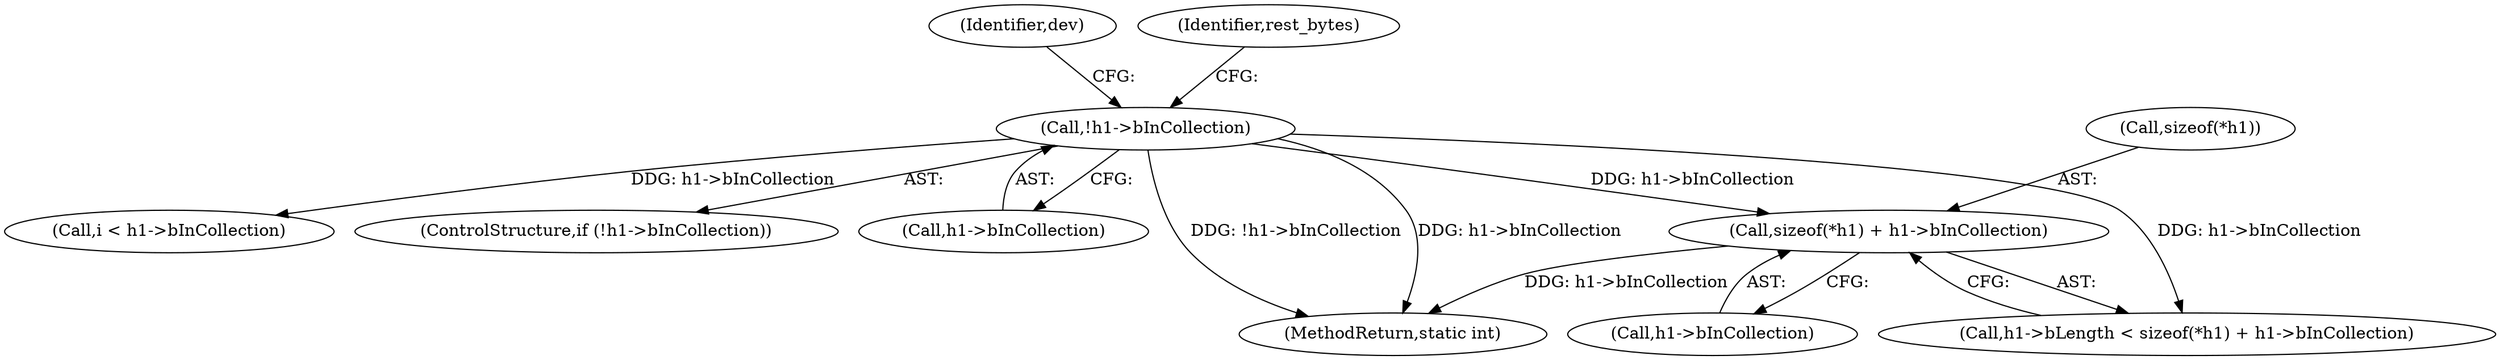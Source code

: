 digraph "0_linux_bfc81a8bc18e3c4ba0cbaa7666ff76be2f998991@API" {
"1000259" [label="(Call,sizeof(*h1) + h1->bInCollection)"];
"1000224" [label="(Call,!h1->bInCollection)"];
"1000260" [label="(Call,sizeof(*h1))"];
"1000259" [label="(Call,sizeof(*h1) + h1->bInCollection)"];
"1000232" [label="(Identifier,dev)"];
"1000280" [label="(Call,i < h1->bInCollection)"];
"1000389" [label="(MethodReturn,static int)"];
"1000223" [label="(ControlStructure,if (!h1->bInCollection))"];
"1000255" [label="(Call,h1->bLength < sizeof(*h1) + h1->bInCollection)"];
"1000240" [label="(Identifier,rest_bytes)"];
"1000225" [label="(Call,h1->bInCollection)"];
"1000263" [label="(Call,h1->bInCollection)"];
"1000224" [label="(Call,!h1->bInCollection)"];
"1000259" -> "1000255"  [label="AST: "];
"1000259" -> "1000263"  [label="CFG: "];
"1000260" -> "1000259"  [label="AST: "];
"1000263" -> "1000259"  [label="AST: "];
"1000255" -> "1000259"  [label="CFG: "];
"1000259" -> "1000389"  [label="DDG: h1->bInCollection"];
"1000224" -> "1000259"  [label="DDG: h1->bInCollection"];
"1000224" -> "1000223"  [label="AST: "];
"1000224" -> "1000225"  [label="CFG: "];
"1000225" -> "1000224"  [label="AST: "];
"1000232" -> "1000224"  [label="CFG: "];
"1000240" -> "1000224"  [label="CFG: "];
"1000224" -> "1000389"  [label="DDG: h1->bInCollection"];
"1000224" -> "1000389"  [label="DDG: !h1->bInCollection"];
"1000224" -> "1000255"  [label="DDG: h1->bInCollection"];
"1000224" -> "1000280"  [label="DDG: h1->bInCollection"];
}
